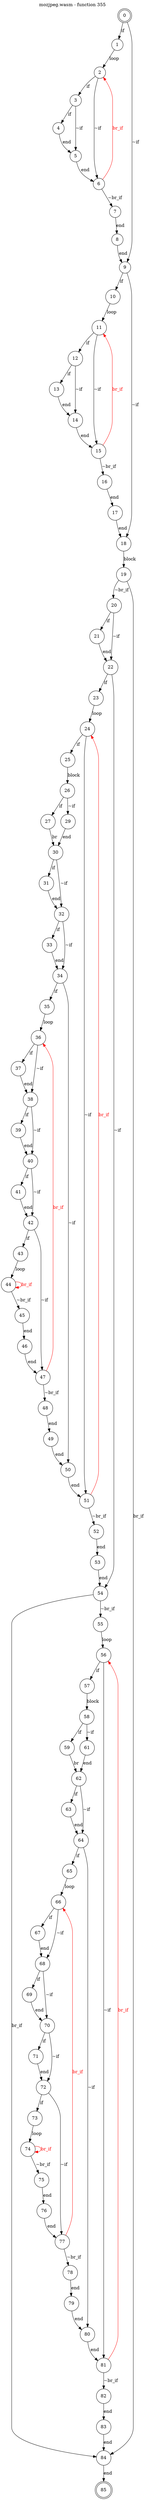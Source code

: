 digraph finite_state_machine {
    label = "mozjpeg.wasm - function 355"
    labelloc =  t
    labelfontsize = 16
    labelfontcolor = black
    labelfontname = "Helvetica"
    node [shape = doublecircle]; 0 85;
    node [shape = circle];
    0 -> 1[label="if"];
    0 -> 9[label="~if"];
    1 -> 2[label="loop"];
    2 -> 3[label="if"];
    2 -> 6[label="~if"];
    3 -> 4[label="if"];
    3 -> 5[label="~if"];
    4 -> 5[label="end"];
    5 -> 6[label="end"];
    6 -> 7[label="~br_if"];
    6 -> 2[color="red" fontcolor="red" label="br_if"];
    7 -> 8[label="end"];
    8 -> 9[label="end"];
    9 -> 10[label="if"];
    9 -> 18[label="~if"];
    10 -> 11[label="loop"];
    11 -> 12[label="if"];
    11 -> 15[label="~if"];
    12 -> 13[label="if"];
    12 -> 14[label="~if"];
    13 -> 14[label="end"];
    14 -> 15[label="end"];
    15 -> 16[label="~br_if"];
    15 -> 11[color="red" fontcolor="red" label="br_if"];
    16 -> 17[label="end"];
    17 -> 18[label="end"];
    18 -> 19[label="block"];
    19 -> 20[label="~br_if"];
    19 -> 84[label="br_if"];
    20 -> 21[label="if"];
    20 -> 22[label="~if"];
    21 -> 22[label="end"];
    22 -> 23[label="if"];
    22 -> 54[label="~if"];
    23 -> 24[label="loop"];
    24 -> 25[label="if"];
    24 -> 51[label="~if"];
    25 -> 26[label="block"];
    26 -> 27[label="if"];
    26 -> 29[label="~if"];
    27 -> 30[label="br"];
    29 -> 30[label="end"];
    30 -> 31[label="if"];
    30 -> 32[label="~if"];
    31 -> 32[label="end"];
    32 -> 33[label="if"];
    32 -> 34[label="~if"];
    33 -> 34[label="end"];
    34 -> 35[label="if"];
    34 -> 50[label="~if"];
    35 -> 36[label="loop"];
    36 -> 37[label="if"];
    36 -> 38[label="~if"];
    37 -> 38[label="end"];
    38 -> 39[label="if"];
    38 -> 40[label="~if"];
    39 -> 40[label="end"];
    40 -> 41[label="if"];
    40 -> 42[label="~if"];
    41 -> 42[label="end"];
    42 -> 43[label="if"];
    42 -> 47[label="~if"];
    43 -> 44[label="loop"];
    44 -> 45[label="~br_if"];
    44 -> 44[color="red" fontcolor="red" label="br_if"];
    45 -> 46[label="end"];
    46 -> 47[label="end"];
    47 -> 48[label="~br_if"];
    47 -> 36[color="red" fontcolor="red" label="br_if"];
    48 -> 49[label="end"];
    49 -> 50[label="end"];
    50 -> 51[label="end"];
    51 -> 52[label="~br_if"];
    51 -> 24[color="red" fontcolor="red" label="br_if"];
    52 -> 53[label="end"];
    53 -> 54[label="end"];
    54 -> 55[label="~br_if"];
    54 -> 84[label="br_if"];
    55 -> 56[label="loop"];
    56 -> 57[label="if"];
    56 -> 81[label="~if"];
    57 -> 58[label="block"];
    58 -> 59[label="if"];
    58 -> 61[label="~if"];
    59 -> 62[label="br"];
    61 -> 62[label="end"];
    62 -> 63[label="if"];
    62 -> 64[label="~if"];
    63 -> 64[label="end"];
    64 -> 65[label="if"];
    64 -> 80[label="~if"];
    65 -> 66[label="loop"];
    66 -> 67[label="if"];
    66 -> 68[label="~if"];
    67 -> 68[label="end"];
    68 -> 69[label="if"];
    68 -> 70[label="~if"];
    69 -> 70[label="end"];
    70 -> 71[label="if"];
    70 -> 72[label="~if"];
    71 -> 72[label="end"];
    72 -> 73[label="if"];
    72 -> 77[label="~if"];
    73 -> 74[label="loop"];
    74 -> 75[label="~br_if"];
    74 -> 74[color="red" fontcolor="red" label="br_if"];
    75 -> 76[label="end"];
    76 -> 77[label="end"];
    77 -> 78[label="~br_if"];
    77 -> 66[color="red" fontcolor="red" label="br_if"];
    78 -> 79[label="end"];
    79 -> 80[label="end"];
    80 -> 81[label="end"];
    81 -> 82[label="~br_if"];
    81 -> 56[color="red" fontcolor="red" label="br_if"];
    82 -> 83[label="end"];
    83 -> 84[label="end"];
    84 -> 85[label="end"];
}
